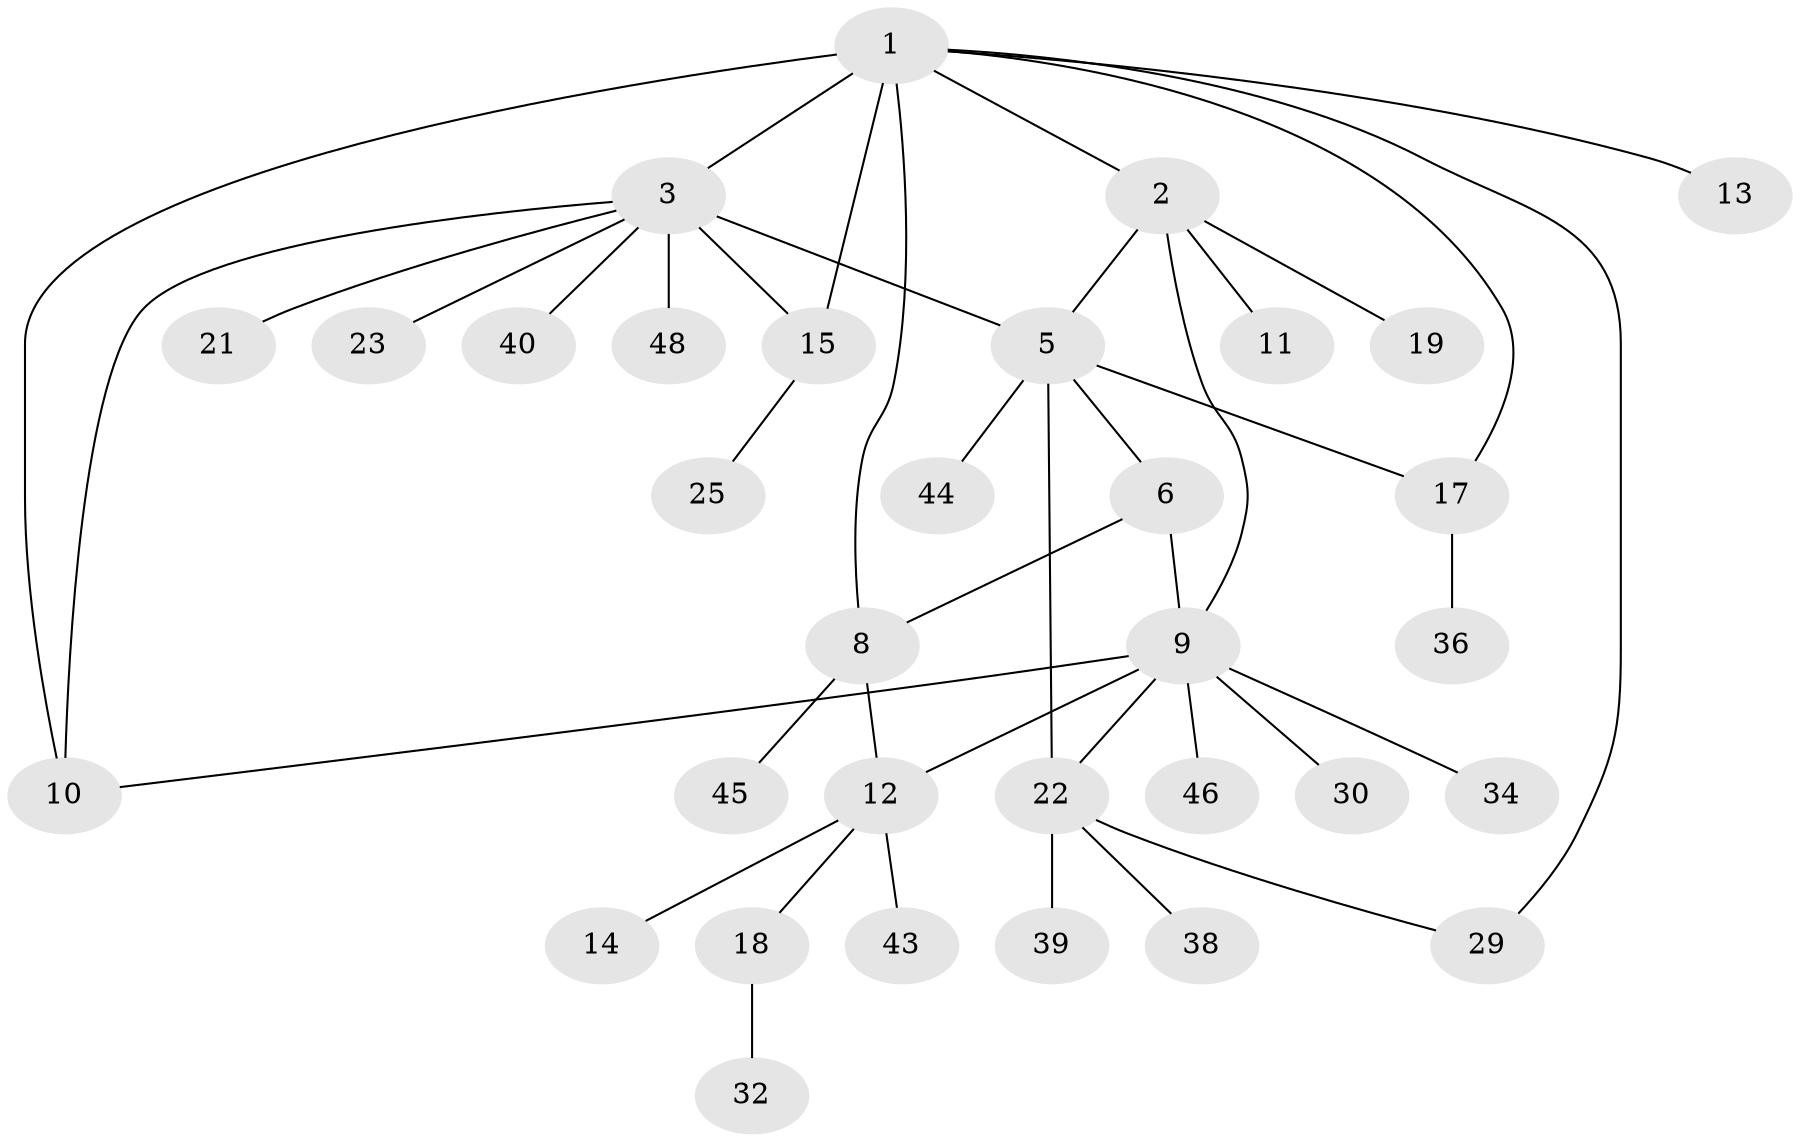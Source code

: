 // Generated by graph-tools (version 1.1) at 2025/24/03/03/25 07:24:13]
// undirected, 33 vertices, 42 edges
graph export_dot {
graph [start="1"]
  node [color=gray90,style=filled];
  1 [super="+7"];
  2 [super="+33"];
  3 [super="+4"];
  5 [super="+27"];
  6;
  8 [super="+42"];
  9 [super="+37"];
  10 [super="+26"];
  11 [super="+24"];
  12 [super="+16"];
  13;
  14 [super="+41"];
  15 [super="+20"];
  17;
  18 [super="+28"];
  19;
  21;
  22 [super="+31"];
  23;
  25 [super="+47"];
  29;
  30;
  32;
  34 [super="+35"];
  36;
  38;
  39;
  40;
  43;
  44;
  45;
  46;
  48;
  1 -- 2;
  1 -- 13;
  1 -- 3 [weight=2];
  1 -- 17;
  1 -- 8;
  1 -- 10 [weight=2];
  1 -- 29;
  1 -- 15;
  2 -- 5;
  2 -- 9;
  2 -- 11;
  2 -- 19;
  3 -- 5;
  3 -- 10;
  3 -- 23;
  3 -- 40;
  3 -- 48;
  3 -- 21;
  3 -- 15;
  5 -- 6;
  5 -- 17;
  5 -- 22;
  5 -- 44;
  6 -- 8;
  6 -- 9;
  8 -- 12;
  8 -- 45;
  9 -- 10;
  9 -- 30;
  9 -- 34;
  9 -- 12;
  9 -- 46;
  9 -- 22;
  12 -- 14;
  12 -- 18;
  12 -- 43;
  15 -- 25;
  17 -- 36;
  18 -- 32;
  22 -- 29;
  22 -- 38;
  22 -- 39;
}
